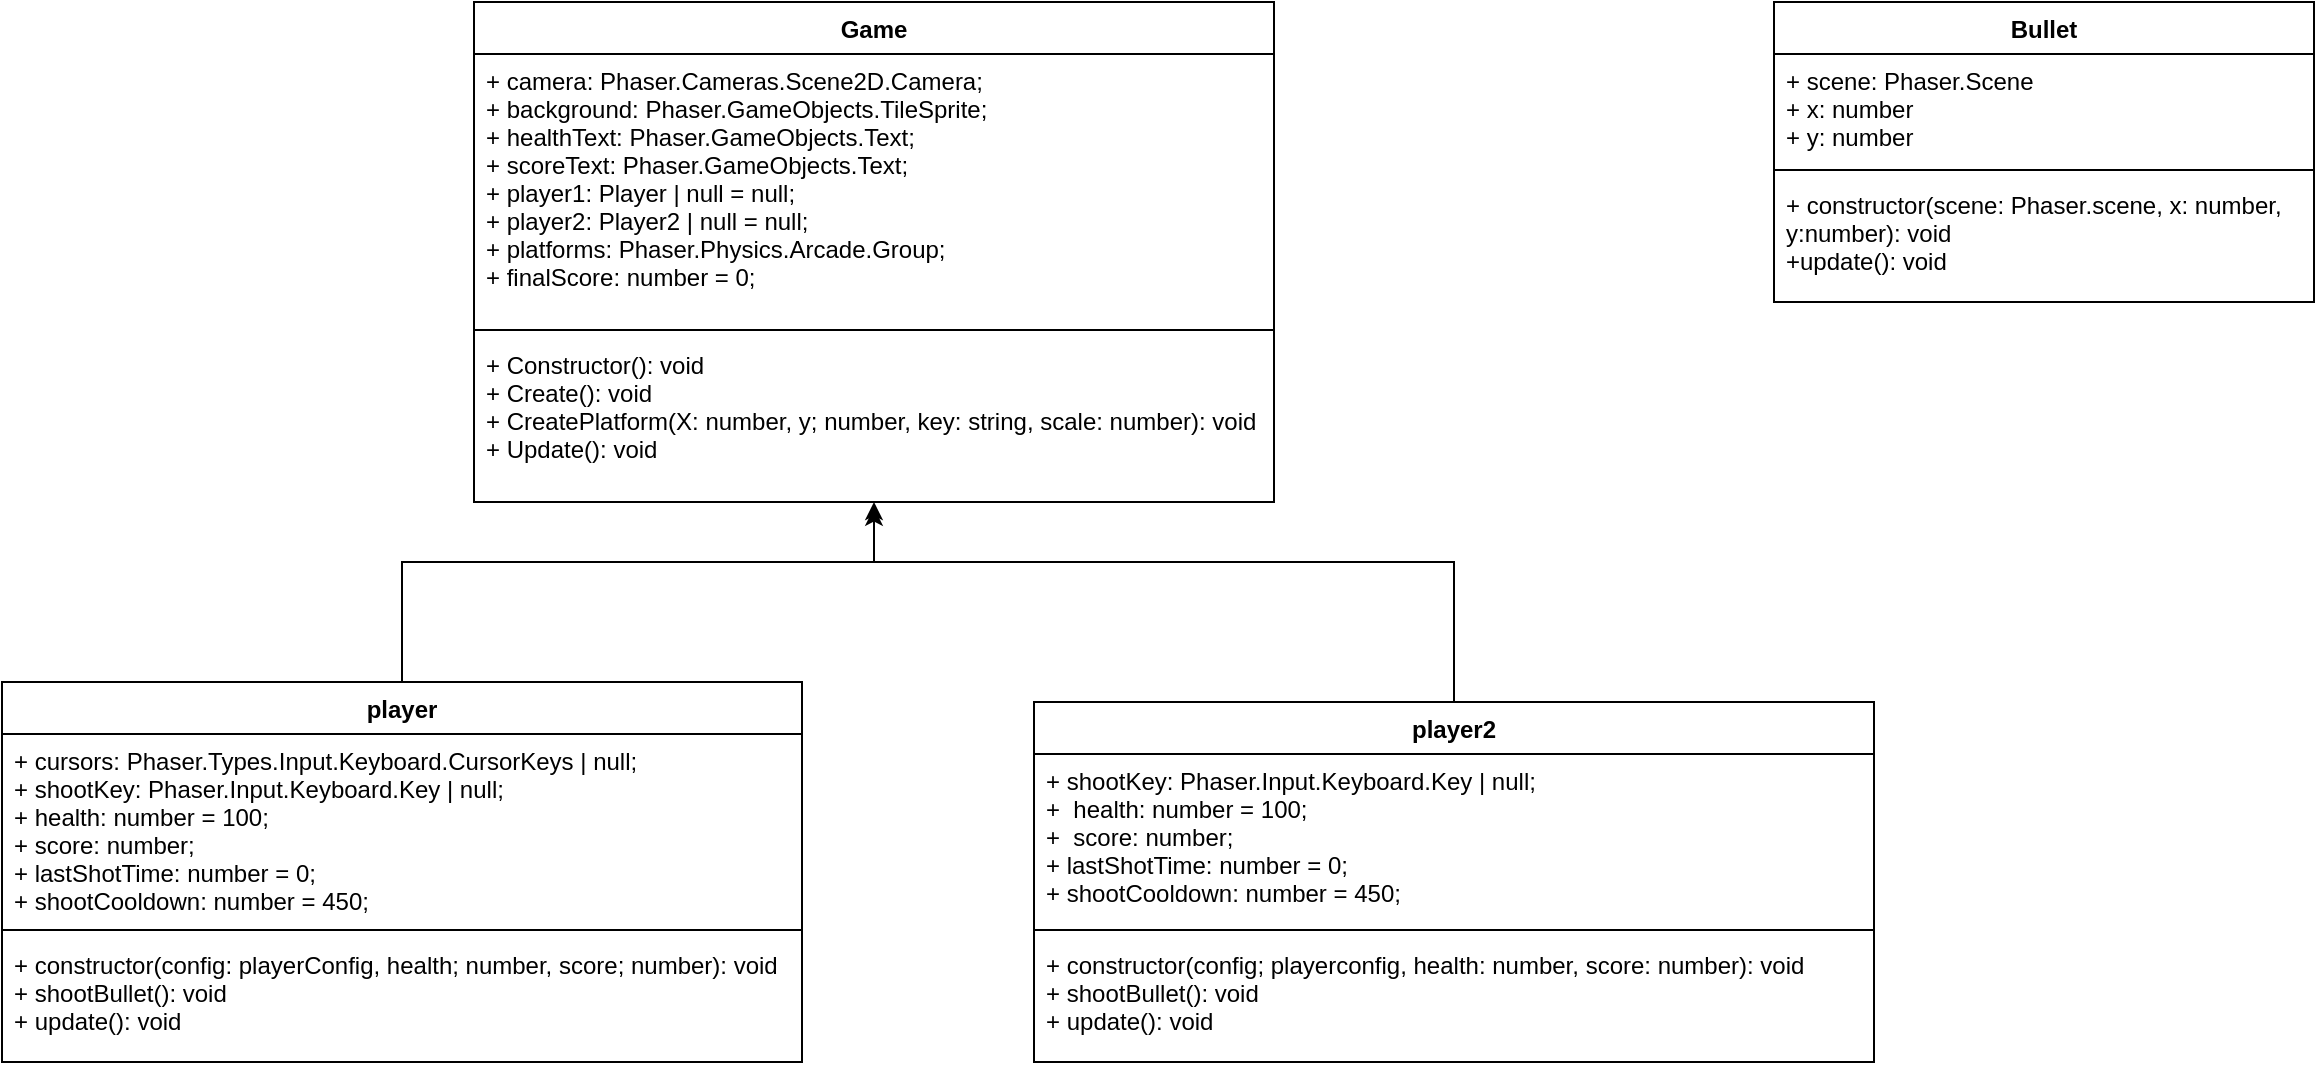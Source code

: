 <mxfile>
    <diagram id="GveN16nmovOapA_2aWqw" name="Page-1">
        <mxGraphModel dx="1216" dy="692" grid="1" gridSize="10" guides="1" tooltips="1" connect="1" arrows="1" fold="1" page="1" pageScale="1" pageWidth="827" pageHeight="1169" math="0" shadow="0">
            <root>
                <mxCell id="0"/>
                <mxCell id="1" parent="0"/>
                <mxCell id="2" value="Game&#10;" style="swimlane;fontStyle=1;align=center;verticalAlign=top;childLayout=stackLayout;horizontal=1;startSize=26;horizontalStack=0;resizeParent=1;resizeParentMax=0;resizeLast=0;collapsible=1;marginBottom=0;" vertex="1" parent="1">
                    <mxGeometry x="250" y="170" width="400" height="250" as="geometry"/>
                </mxCell>
                <mxCell id="3" value="+ camera: Phaser.Cameras.Scene2D.Camera;&#10;+ background: Phaser.GameObjects.TileSprite;&#10;+ healthText: Phaser.GameObjects.Text;&#10;+ scoreText: Phaser.GameObjects.Text;&#10;+ player1: Player | null = null;&#10;+ player2: Player2 | null = null;&#10;+ platforms: Phaser.Physics.Arcade.Group;&#10;+ finalScore: number = 0;" style="text;strokeColor=none;fillColor=none;align=left;verticalAlign=top;spacingLeft=4;spacingRight=4;overflow=hidden;rotatable=0;points=[[0,0.5],[1,0.5]];portConstraint=eastwest;" vertex="1" parent="2">
                    <mxGeometry y="26" width="400" height="134" as="geometry"/>
                </mxCell>
                <mxCell id="4" value="" style="line;strokeWidth=1;fillColor=none;align=left;verticalAlign=middle;spacingTop=-1;spacingLeft=3;spacingRight=3;rotatable=0;labelPosition=right;points=[];portConstraint=eastwest;strokeColor=inherit;" vertex="1" parent="2">
                    <mxGeometry y="160" width="400" height="8" as="geometry"/>
                </mxCell>
                <mxCell id="5" value="+ Constructor(): void&#10;+ Create(): void&#10;+ CreatePlatform(X: number, y; number, key: string, scale: number): void&#10;+ Update(): void&#10;" style="text;strokeColor=none;fillColor=none;align=left;verticalAlign=top;spacingLeft=4;spacingRight=4;overflow=hidden;rotatable=0;points=[[0,0.5],[1,0.5]];portConstraint=eastwest;" vertex="1" parent="2">
                    <mxGeometry y="168" width="400" height="82" as="geometry"/>
                </mxCell>
                <mxCell id="11" value="" style="edgeStyle=orthogonalEdgeStyle;html=1;rounded=0;entryX=0.5;entryY=1.035;entryDx=0;entryDy=0;entryPerimeter=0;" edge="1" parent="1" source="7" target="5">
                    <mxGeometry relative="1" as="geometry">
                        <Array as="points">
                            <mxPoint x="214" y="450"/>
                            <mxPoint x="450" y="450"/>
                        </Array>
                    </mxGeometry>
                </mxCell>
                <mxCell id="7" value="player" style="swimlane;fontStyle=1;align=center;verticalAlign=top;childLayout=stackLayout;horizontal=1;startSize=26;horizontalStack=0;resizeParent=1;resizeParentMax=0;resizeLast=0;collapsible=1;marginBottom=0;" vertex="1" parent="1">
                    <mxGeometry x="14" y="510" width="400" height="190" as="geometry"/>
                </mxCell>
                <mxCell id="8" value="+ cursors: Phaser.Types.Input.Keyboard.CursorKeys | null;&#10;+ shootKey: Phaser.Input.Keyboard.Key | null;&#10;+ health: number = 100;&#10;+ score: number;&#10;+ lastShotTime: number = 0;&#10;+ shootCooldown: number = 450;" style="text;strokeColor=none;fillColor=none;align=left;verticalAlign=top;spacingLeft=4;spacingRight=4;overflow=hidden;rotatable=0;points=[[0,0.5],[1,0.5]];portConstraint=eastwest;" vertex="1" parent="7">
                    <mxGeometry y="26" width="400" height="94" as="geometry"/>
                </mxCell>
                <mxCell id="9" value="" style="line;strokeWidth=1;fillColor=none;align=left;verticalAlign=middle;spacingTop=-1;spacingLeft=3;spacingRight=3;rotatable=0;labelPosition=right;points=[];portConstraint=eastwest;" vertex="1" parent="7">
                    <mxGeometry y="120" width="400" height="8" as="geometry"/>
                </mxCell>
                <mxCell id="10" value="+ constructor(config: playerConfig, health; number, score; number): void&#10;+ shootBullet(): void&#10;+ update(): void" style="text;strokeColor=none;fillColor=none;align=left;verticalAlign=top;spacingLeft=4;spacingRight=4;overflow=hidden;rotatable=0;points=[[0,0.5],[1,0.5]];portConstraint=eastwest;" vertex="1" parent="7">
                    <mxGeometry y="128" width="400" height="62" as="geometry"/>
                </mxCell>
                <mxCell id="16" value="" style="edgeStyle=orthogonalEdgeStyle;rounded=0;html=1;" edge="1" parent="1" source="12" target="5">
                    <mxGeometry relative="1" as="geometry">
                        <Array as="points">
                            <mxPoint x="740" y="450"/>
                            <mxPoint x="450" y="450"/>
                        </Array>
                    </mxGeometry>
                </mxCell>
                <mxCell id="12" value="player2" style="swimlane;fontStyle=1;align=center;verticalAlign=top;childLayout=stackLayout;horizontal=1;startSize=26;horizontalStack=0;resizeParent=1;resizeParentMax=0;resizeLast=0;collapsible=1;marginBottom=0;" vertex="1" parent="1">
                    <mxGeometry x="530" y="520" width="420" height="180" as="geometry"/>
                </mxCell>
                <mxCell id="13" value="+ shootKey: Phaser.Input.Keyboard.Key | null;&#10;+  health: number = 100;&#10;+  score: number;&#10;+ lastShotTime: number = 0;&#10;+ shootCooldown: number = 450;" style="text;strokeColor=none;fillColor=none;align=left;verticalAlign=top;spacingLeft=4;spacingRight=4;overflow=hidden;rotatable=0;points=[[0,0.5],[1,0.5]];portConstraint=eastwest;" vertex="1" parent="12">
                    <mxGeometry y="26" width="420" height="84" as="geometry"/>
                </mxCell>
                <mxCell id="14" value="" style="line;strokeWidth=1;fillColor=none;align=left;verticalAlign=middle;spacingTop=-1;spacingLeft=3;spacingRight=3;rotatable=0;labelPosition=right;points=[];portConstraint=eastwest;" vertex="1" parent="12">
                    <mxGeometry y="110" width="420" height="8" as="geometry"/>
                </mxCell>
                <mxCell id="15" value="+ constructor(config; playerconfig, health: number, score: number): void&#10;+ shootBullet(): void&#10;+ update(): void" style="text;strokeColor=none;fillColor=none;align=left;verticalAlign=top;spacingLeft=4;spacingRight=4;overflow=hidden;rotatable=0;points=[[0,0.5],[1,0.5]];portConstraint=eastwest;" vertex="1" parent="12">
                    <mxGeometry y="118" width="420" height="62" as="geometry"/>
                </mxCell>
                <mxCell id="17" value="Bullet" style="swimlane;fontStyle=1;align=center;verticalAlign=top;childLayout=stackLayout;horizontal=1;startSize=26;horizontalStack=0;resizeParent=1;resizeParentMax=0;resizeLast=0;collapsible=1;marginBottom=0;" vertex="1" parent="1">
                    <mxGeometry x="900" y="170" width="270" height="150" as="geometry"/>
                </mxCell>
                <mxCell id="18" value="+ scene: Phaser.Scene&#10;+ x: number&#10;+ y: number" style="text;strokeColor=none;fillColor=none;align=left;verticalAlign=top;spacingLeft=4;spacingRight=4;overflow=hidden;rotatable=0;points=[[0,0.5],[1,0.5]];portConstraint=eastwest;" vertex="1" parent="17">
                    <mxGeometry y="26" width="270" height="54" as="geometry"/>
                </mxCell>
                <mxCell id="19" value="" style="line;strokeWidth=1;fillColor=none;align=left;verticalAlign=middle;spacingTop=-1;spacingLeft=3;spacingRight=3;rotatable=0;labelPosition=right;points=[];portConstraint=eastwest;" vertex="1" parent="17">
                    <mxGeometry y="80" width="270" height="8" as="geometry"/>
                </mxCell>
                <mxCell id="20" value="+ constructor(scene: Phaser.scene, x: number,&#10;y:number): void&#10;+update(): void" style="text;strokeColor=none;fillColor=none;align=left;verticalAlign=top;spacingLeft=4;spacingRight=4;overflow=hidden;rotatable=0;points=[[0,0.5],[1,0.5]];portConstraint=eastwest;" vertex="1" parent="17">
                    <mxGeometry y="88" width="270" height="62" as="geometry"/>
                </mxCell>
            </root>
        </mxGraphModel>
    </diagram>
</mxfile>